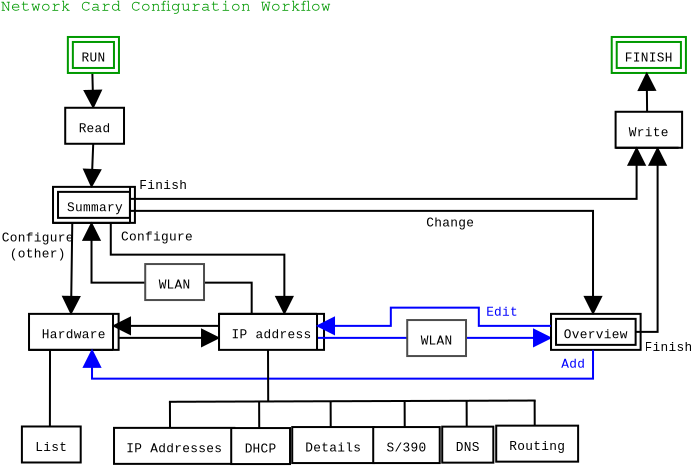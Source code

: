 <?xml version="1.0" encoding="UTF-8"?>
<dia:diagram xmlns:dia="http://www.lysator.liu.se/~alla/dia/">
  <dia:layer name="Empty" visible="true"/>
  <dia:layer name="Dialogs" visible="true">
    <dia:object type="ER - Entity" version="0" id="O0">
      <dia:attribute name="obj_pos">
        <dia:point val="2.95,9.7"/>
      </dia:attribute>
      <dia:attribute name="obj_bb">
        <dia:rectangle val="2.9,9.65;6.85,11.55"/>
      </dia:attribute>
      <dia:attribute name="elem_corner">
        <dia:point val="2.95,9.7"/>
      </dia:attribute>
      <dia:attribute name="elem_width">
        <dia:real val="3.85"/>
      </dia:attribute>
      <dia:attribute name="elem_height">
        <dia:real val="1.8"/>
      </dia:attribute>
      <dia:attribute name="border_width">
        <dia:real val="0.1"/>
      </dia:attribute>
      <dia:attribute name="border_color">
        <dia:color val="#000000"/>
      </dia:attribute>
      <dia:attribute name="inner_color">
        <dia:color val="#ffffff"/>
      </dia:attribute>
      <dia:attribute name="name">
        <dia:string>#Summary#</dia:string>
      </dia:attribute>
      <dia:attribute name="weak">
        <dia:boolean val="true"/>
      </dia:attribute>
      <dia:attribute name="font">
        <dia:font family="courier new" style="0" name="Courier"/>
      </dia:attribute>
      <dia:attribute name="font_height">
        <dia:real val="0.8"/>
      </dia:attribute>
    </dia:object>
    <dia:object type="Standard - Line" version="0" id="O1">
      <dia:attribute name="obj_pos">
        <dia:point val="5.95,17.25"/>
      </dia:attribute>
      <dia:attribute name="obj_bb">
        <dia:rectangle val="5.9,16.45;11.3,18.05"/>
      </dia:attribute>
      <dia:attribute name="conn_endpoints">
        <dia:point val="5.95,17.25"/>
        <dia:point val="11.25,17.25"/>
      </dia:attribute>
      <dia:attribute name="numcp">
        <dia:int val="1"/>
      </dia:attribute>
      <dia:attribute name="end_arrow">
        <dia:enum val="3"/>
      </dia:attribute>
      <dia:attribute name="end_arrow_length">
        <dia:real val="0.8"/>
      </dia:attribute>
      <dia:attribute name="end_arrow_width">
        <dia:real val="0.8"/>
      </dia:attribute>
      <dia:connections>
        <dia:connection handle="0" to="O27" connection="1"/>
        <dia:connection handle="1" to="O28" connection="1"/>
      </dia:connections>
    </dia:object>
    <dia:object type="ER - Entity" version="0" id="O2">
      <dia:attribute name="obj_pos">
        <dia:point val="1.75,16.05"/>
      </dia:attribute>
      <dia:attribute name="obj_bb">
        <dia:rectangle val="1.7,16;6,17.9"/>
      </dia:attribute>
      <dia:attribute name="elem_corner">
        <dia:point val="1.75,16.05"/>
      </dia:attribute>
      <dia:attribute name="elem_width">
        <dia:real val="4.2"/>
      </dia:attribute>
      <dia:attribute name="elem_height">
        <dia:real val="1.8"/>
      </dia:attribute>
      <dia:attribute name="border_width">
        <dia:real val="0.1"/>
      </dia:attribute>
      <dia:attribute name="border_color">
        <dia:color val="#000000"/>
      </dia:attribute>
      <dia:attribute name="inner_color">
        <dia:color val="#ffffff"/>
      </dia:attribute>
      <dia:attribute name="name">
        <dia:string>#Hardware#</dia:string>
      </dia:attribute>
      <dia:attribute name="weak">
        <dia:boolean val="false"/>
      </dia:attribute>
      <dia:attribute name="font">
        <dia:font family="courier new" style="0" name="Courier"/>
      </dia:attribute>
      <dia:attribute name="font_height">
        <dia:real val="0.8"/>
      </dia:attribute>
    </dia:object>
    <dia:object type="ER - Entity" version="0" id="O3">
      <dia:attribute name="obj_pos">
        <dia:point val="11.25,16.05"/>
      </dia:attribute>
      <dia:attribute name="obj_bb">
        <dia:rectangle val="11.2,16;16.2,17.9"/>
      </dia:attribute>
      <dia:attribute name="elem_corner">
        <dia:point val="11.25,16.05"/>
      </dia:attribute>
      <dia:attribute name="elem_width">
        <dia:real val="4.9"/>
      </dia:attribute>
      <dia:attribute name="elem_height">
        <dia:real val="1.8"/>
      </dia:attribute>
      <dia:attribute name="border_width">
        <dia:real val="0.1"/>
      </dia:attribute>
      <dia:attribute name="border_color">
        <dia:color val="#000000"/>
      </dia:attribute>
      <dia:attribute name="inner_color">
        <dia:color val="#ffffff"/>
      </dia:attribute>
      <dia:attribute name="name">
        <dia:string>#IP address#</dia:string>
      </dia:attribute>
      <dia:attribute name="weak">
        <dia:boolean val="false"/>
      </dia:attribute>
      <dia:attribute name="font">
        <dia:font family="courier new" style="0" name="Courier"/>
      </dia:attribute>
      <dia:attribute name="font_height">
        <dia:real val="0.8"/>
      </dia:attribute>
    </dia:object>
    <dia:object type="ER - Entity" version="0" id="O4">
      <dia:attribute name="obj_pos">
        <dia:point val="27.85,16.05"/>
      </dia:attribute>
      <dia:attribute name="obj_bb">
        <dia:rectangle val="27.8,16;32.1,17.9"/>
      </dia:attribute>
      <dia:attribute name="elem_corner">
        <dia:point val="27.85,16.05"/>
      </dia:attribute>
      <dia:attribute name="elem_width">
        <dia:real val="4.2"/>
      </dia:attribute>
      <dia:attribute name="elem_height">
        <dia:real val="1.8"/>
      </dia:attribute>
      <dia:attribute name="border_width">
        <dia:real val="0.1"/>
      </dia:attribute>
      <dia:attribute name="border_color">
        <dia:color val="#000000"/>
      </dia:attribute>
      <dia:attribute name="inner_color">
        <dia:color val="#ffffff"/>
      </dia:attribute>
      <dia:attribute name="name">
        <dia:string>#Overview#</dia:string>
      </dia:attribute>
      <dia:attribute name="weak">
        <dia:boolean val="true"/>
      </dia:attribute>
      <dia:attribute name="font">
        <dia:font family="courier new" style="0" name="Courier"/>
      </dia:attribute>
      <dia:attribute name="font_height">
        <dia:real val="0.8"/>
      </dia:attribute>
    </dia:object>
    <dia:object type="Standard - ZigZagLine" version="0" id="O5">
      <dia:attribute name="obj_pos">
        <dia:point val="6.8,10.9"/>
      </dia:attribute>
      <dia:attribute name="obj_bb">
        <dia:rectangle val="6.75,10.85;30.75,16.1"/>
      </dia:attribute>
      <dia:attribute name="orth_points">
        <dia:point val="6.8,10.9"/>
        <dia:point val="29.95,10.9"/>
        <dia:point val="29.95,16.05"/>
      </dia:attribute>
      <dia:attribute name="orth_orient">
        <dia:enum val="0"/>
        <dia:enum val="1"/>
      </dia:attribute>
      <dia:attribute name="end_arrow">
        <dia:enum val="3"/>
      </dia:attribute>
      <dia:attribute name="end_arrow_length">
        <dia:real val="0.8"/>
      </dia:attribute>
      <dia:attribute name="end_arrow_width">
        <dia:real val="0.8"/>
      </dia:attribute>
      <dia:connections>
        <dia:connection handle="0" to="O24" connection="1"/>
        <dia:connection handle="1" to="O4" connection="1"/>
      </dia:connections>
    </dia:object>
    <dia:object type="ER - Entity" version="0" id="O6">
      <dia:attribute name="obj_pos">
        <dia:point val="6,21.75"/>
      </dia:attribute>
      <dia:attribute name="obj_bb">
        <dia:rectangle val="5.95,21.7;11.65,23.6"/>
      </dia:attribute>
      <dia:attribute name="elem_corner">
        <dia:point val="6,21.75"/>
      </dia:attribute>
      <dia:attribute name="elem_width">
        <dia:real val="5.6"/>
      </dia:attribute>
      <dia:attribute name="elem_height">
        <dia:real val="1.8"/>
      </dia:attribute>
      <dia:attribute name="border_width">
        <dia:real val="0.1"/>
      </dia:attribute>
      <dia:attribute name="border_color">
        <dia:color val="#000000"/>
      </dia:attribute>
      <dia:attribute name="inner_color">
        <dia:color val="#ffffff"/>
      </dia:attribute>
      <dia:attribute name="name">
        <dia:string>#IP Addresses#</dia:string>
      </dia:attribute>
      <dia:attribute name="weak">
        <dia:boolean val="false"/>
      </dia:attribute>
      <dia:attribute name="font">
        <dia:font family="courier new" style="0" name="Courier"/>
      </dia:attribute>
      <dia:attribute name="font_height">
        <dia:real val="0.8"/>
      </dia:attribute>
    </dia:object>
    <dia:object type="Standard - Line" version="0" id="O7">
      <dia:attribute name="obj_pos">
        <dia:point val="2.8,17.85"/>
      </dia:attribute>
      <dia:attribute name="obj_bb">
        <dia:rectangle val="2.744,17.8;2.85,21.731"/>
      </dia:attribute>
      <dia:attribute name="conn_endpoints">
        <dia:point val="2.8,17.85"/>
        <dia:point val="2.794,21.681"/>
      </dia:attribute>
      <dia:attribute name="numcp">
        <dia:int val="1"/>
      </dia:attribute>
      <dia:connections>
        <dia:connection handle="0" to="O32" connection="0"/>
        <dia:connection handle="1" to="O19" connection="1"/>
      </dia:connections>
    </dia:object>
    <dia:object type="Standard - Text" version="0" id="O8">
      <dia:attribute name="obj_pos">
        <dia:point val="0.349,0.889"/>
      </dia:attribute>
      <dia:attribute name="obj_bb">
        <dia:rectangle val="0.349,0.189;16.099,1.489"/>
      </dia:attribute>
      <dia:attribute name="text">
        <dia:composite type="text">
          <dia:attribute name="string">
            <dia:string>#Network Card Configuration Workflow#</dia:string>
          </dia:attribute>
          <dia:attribute name="font">
            <dia:font family="nimbus mono l" style="0" name="Courier"/>
          </dia:attribute>
          <dia:attribute name="height">
            <dia:real val="1"/>
          </dia:attribute>
          <dia:attribute name="pos">
            <dia:point val="0.349,0.889"/>
          </dia:attribute>
          <dia:attribute name="color">
            <dia:color val="#009800"/>
          </dia:attribute>
          <dia:attribute name="alignment">
            <dia:enum val="0"/>
          </dia:attribute>
        </dia:composite>
      </dia:attribute>
    </dia:object>
    <dia:object type="Standard - Line" version="0" id="O9">
      <dia:attribute name="obj_pos">
        <dia:point val="3.913,11.5"/>
      </dia:attribute>
      <dia:attribute name="obj_bb">
        <dia:rectangle val="3.049,11.449;4.651,16.111"/>
      </dia:attribute>
      <dia:attribute name="conn_endpoints">
        <dia:point val="3.913,11.5"/>
        <dia:point val="3.85,16.05"/>
      </dia:attribute>
      <dia:attribute name="numcp">
        <dia:int val="1"/>
      </dia:attribute>
      <dia:attribute name="end_arrow">
        <dia:enum val="3"/>
      </dia:attribute>
      <dia:attribute name="end_arrow_length">
        <dia:real val="0.8"/>
      </dia:attribute>
      <dia:attribute name="end_arrow_width">
        <dia:real val="0.8"/>
      </dia:attribute>
      <dia:connections>
        <dia:connection handle="0" to="O26" connection="0"/>
        <dia:connection handle="1" to="O2" connection="1"/>
      </dia:connections>
    </dia:object>
    <dia:object type="Standard - Line" version="0" id="O10">
      <dia:attribute name="obj_pos">
        <dia:point val="4.917,4.005"/>
      </dia:attribute>
      <dia:attribute name="obj_bb">
        <dia:rectangle val="4.159,3.954;5.761,5.815"/>
      </dia:attribute>
      <dia:attribute name="conn_endpoints">
        <dia:point val="4.917,4.005"/>
        <dia:point val="4.96,5.745"/>
      </dia:attribute>
      <dia:attribute name="numcp">
        <dia:int val="1"/>
      </dia:attribute>
      <dia:attribute name="end_arrow">
        <dia:enum val="3"/>
      </dia:attribute>
      <dia:attribute name="end_arrow_length">
        <dia:real val="0.8"/>
      </dia:attribute>
      <dia:attribute name="end_arrow_width">
        <dia:real val="0.8"/>
      </dia:attribute>
      <dia:connections>
        <dia:connection handle="0" to="O12" connection="6"/>
        <dia:connection handle="1" to="O14" connection="1"/>
      </dia:connections>
    </dia:object>
    <dia:object type="Standard - ZigZagLine" version="0" id="O11">
      <dia:attribute name="obj_pos">
        <dia:point val="32.05,16.95"/>
      </dia:attribute>
      <dia:attribute name="obj_bb">
        <dia:rectangle val="32,7.695;33.979,17"/>
      </dia:attribute>
      <dia:attribute name="orth_points">
        <dia:point val="32.05,16.95"/>
        <dia:point val="33.179,16.95"/>
        <dia:point val="33.179,7.745"/>
      </dia:attribute>
      <dia:attribute name="orth_orient">
        <dia:enum val="0"/>
        <dia:enum val="1"/>
      </dia:attribute>
      <dia:attribute name="end_arrow">
        <dia:enum val="3"/>
      </dia:attribute>
      <dia:attribute name="end_arrow_length">
        <dia:real val="0.8"/>
      </dia:attribute>
      <dia:attribute name="end_arrow_width">
        <dia:real val="0.8"/>
      </dia:attribute>
      <dia:connections>
        <dia:connection handle="0" to="O4" connection="4"/>
        <dia:connection handle="1" to="O25" connection="0"/>
      </dia:connections>
    </dia:object>
    <dia:object type="ER - Entity" version="0" id="O12">
      <dia:attribute name="obj_pos">
        <dia:point val="3.692,2.205"/>
      </dia:attribute>
      <dia:attribute name="obj_bb">
        <dia:rectangle val="3.642,2.155;6.192,4.055"/>
      </dia:attribute>
      <dia:attribute name="elem_corner">
        <dia:point val="3.692,2.205"/>
      </dia:attribute>
      <dia:attribute name="elem_width">
        <dia:real val="2.45"/>
      </dia:attribute>
      <dia:attribute name="elem_height">
        <dia:real val="1.8"/>
      </dia:attribute>
      <dia:attribute name="border_width">
        <dia:real val="0.1"/>
      </dia:attribute>
      <dia:attribute name="border_color">
        <dia:color val="#009900"/>
      </dia:attribute>
      <dia:attribute name="inner_color">
        <dia:color val="#ffffff"/>
      </dia:attribute>
      <dia:attribute name="name">
        <dia:string>#RUN#</dia:string>
      </dia:attribute>
      <dia:attribute name="weak">
        <dia:boolean val="true"/>
      </dia:attribute>
      <dia:attribute name="font">
        <dia:font family="courier new" style="0" name="Courier"/>
      </dia:attribute>
      <dia:attribute name="font_height">
        <dia:real val="0.8"/>
      </dia:attribute>
    </dia:object>
    <dia:object type="ER - Entity" version="0" id="O13">
      <dia:attribute name="obj_pos">
        <dia:point val="30.885,2.205"/>
      </dia:attribute>
      <dia:attribute name="obj_bb">
        <dia:rectangle val="30.835,2.155;34.435,4.055"/>
      </dia:attribute>
      <dia:attribute name="elem_corner">
        <dia:point val="30.885,2.205"/>
      </dia:attribute>
      <dia:attribute name="elem_width">
        <dia:real val="3.5"/>
      </dia:attribute>
      <dia:attribute name="elem_height">
        <dia:real val="1.8"/>
      </dia:attribute>
      <dia:attribute name="border_width">
        <dia:real val="0.1"/>
      </dia:attribute>
      <dia:attribute name="border_color">
        <dia:color val="#009900"/>
      </dia:attribute>
      <dia:attribute name="inner_color">
        <dia:color val="#ffffff"/>
      </dia:attribute>
      <dia:attribute name="name">
        <dia:string>#FINISH#</dia:string>
      </dia:attribute>
      <dia:attribute name="weak">
        <dia:boolean val="true"/>
      </dia:attribute>
      <dia:attribute name="font">
        <dia:font family="courier new" style="0" name="Courier"/>
      </dia:attribute>
      <dia:attribute name="font_height">
        <dia:real val="0.8"/>
      </dia:attribute>
    </dia:object>
    <dia:object type="ER - Entity" version="0" id="O14">
      <dia:attribute name="obj_pos">
        <dia:point val="3.56,5.745"/>
      </dia:attribute>
      <dia:attribute name="obj_bb">
        <dia:rectangle val="3.51,5.695;6.41,7.595"/>
      </dia:attribute>
      <dia:attribute name="elem_corner">
        <dia:point val="3.56,5.745"/>
      </dia:attribute>
      <dia:attribute name="elem_width">
        <dia:real val="2.8"/>
      </dia:attribute>
      <dia:attribute name="elem_height">
        <dia:real val="1.8"/>
      </dia:attribute>
      <dia:attribute name="border_width">
        <dia:real val="0.1"/>
      </dia:attribute>
      <dia:attribute name="border_color">
        <dia:color val="#000000"/>
      </dia:attribute>
      <dia:attribute name="inner_color">
        <dia:color val="#ffffff"/>
      </dia:attribute>
      <dia:attribute name="name">
        <dia:string>#Read#</dia:string>
      </dia:attribute>
      <dia:attribute name="weak">
        <dia:boolean val="false"/>
      </dia:attribute>
      <dia:attribute name="font">
        <dia:font family="courier new" style="0" name="Courier"/>
      </dia:attribute>
      <dia:attribute name="font_height">
        <dia:real val="0.8"/>
      </dia:attribute>
    </dia:object>
    <dia:object type="Standard - Line" version="0" id="O15">
      <dia:attribute name="obj_pos">
        <dia:point val="4.96,7.545"/>
      </dia:attribute>
      <dia:attribute name="obj_bb">
        <dia:rectangle val="4.074,7.493;5.676,9.781"/>
      </dia:attribute>
      <dia:attribute name="conn_endpoints">
        <dia:point val="4.96,7.545"/>
        <dia:point val="4.875,9.7"/>
      </dia:attribute>
      <dia:attribute name="numcp">
        <dia:int val="1"/>
      </dia:attribute>
      <dia:attribute name="end_arrow">
        <dia:enum val="3"/>
      </dia:attribute>
      <dia:attribute name="end_arrow_length">
        <dia:real val="0.8"/>
      </dia:attribute>
      <dia:attribute name="end_arrow_width">
        <dia:real val="0.8"/>
      </dia:attribute>
      <dia:connections>
        <dia:connection handle="0" to="O14" connection="6"/>
        <dia:connection handle="1" to="O0" connection="1"/>
      </dia:connections>
    </dia:object>
    <dia:object type="ER - Entity" version="0" id="O16">
      <dia:attribute name="obj_pos">
        <dia:point val="31.079,5.945"/>
      </dia:attribute>
      <dia:attribute name="obj_bb">
        <dia:rectangle val="31.029,5.895;34.279,7.795"/>
      </dia:attribute>
      <dia:attribute name="elem_corner">
        <dia:point val="31.079,5.945"/>
      </dia:attribute>
      <dia:attribute name="elem_width">
        <dia:real val="3.15"/>
      </dia:attribute>
      <dia:attribute name="elem_height">
        <dia:real val="1.8"/>
      </dia:attribute>
      <dia:attribute name="border_width">
        <dia:real val="0.1"/>
      </dia:attribute>
      <dia:attribute name="border_color">
        <dia:color val="#000000"/>
      </dia:attribute>
      <dia:attribute name="inner_color">
        <dia:color val="#ffffff"/>
      </dia:attribute>
      <dia:attribute name="name">
        <dia:string>#Write#</dia:string>
      </dia:attribute>
      <dia:attribute name="weak">
        <dia:boolean val="false"/>
      </dia:attribute>
      <dia:attribute name="font">
        <dia:font family="courier new" style="0" name="Courier"/>
      </dia:attribute>
      <dia:attribute name="font_height">
        <dia:real val="0.8"/>
      </dia:attribute>
    </dia:object>
    <dia:object type="Standard - Line" version="0" id="O17">
      <dia:attribute name="obj_pos">
        <dia:point val="32.654,5.945"/>
      </dia:attribute>
      <dia:attribute name="obj_bb">
        <dia:rectangle val="31.835,3.947;33.436,5.995"/>
      </dia:attribute>
      <dia:attribute name="conn_endpoints">
        <dia:point val="32.654,5.945"/>
        <dia:point val="32.635,4.005"/>
      </dia:attribute>
      <dia:attribute name="numcp">
        <dia:int val="1"/>
      </dia:attribute>
      <dia:attribute name="end_arrow">
        <dia:enum val="3"/>
      </dia:attribute>
      <dia:attribute name="end_arrow_length">
        <dia:real val="0.8"/>
      </dia:attribute>
      <dia:attribute name="end_arrow_width">
        <dia:real val="0.8"/>
      </dia:attribute>
      <dia:connections>
        <dia:connection handle="0" to="O16" connection="1"/>
        <dia:connection handle="1" to="O13" connection="6"/>
      </dia:connections>
    </dia:object>
    <dia:object type="Standard - ZigZagLine" version="0" id="O18">
      <dia:attribute name="obj_pos">
        <dia:point val="6.8,10.3"/>
      </dia:attribute>
      <dia:attribute name="obj_bb">
        <dia:rectangle val="6.75,7.695;32.929,10.35"/>
      </dia:attribute>
      <dia:attribute name="orth_points">
        <dia:point val="6.8,10.3"/>
        <dia:point val="32.129,10.3"/>
        <dia:point val="32.129,7.745"/>
      </dia:attribute>
      <dia:attribute name="orth_orient">
        <dia:enum val="0"/>
        <dia:enum val="1"/>
      </dia:attribute>
      <dia:attribute name="end_arrow">
        <dia:enum val="3"/>
      </dia:attribute>
      <dia:attribute name="end_arrow_length">
        <dia:real val="0.8"/>
      </dia:attribute>
      <dia:attribute name="end_arrow_width">
        <dia:real val="0.8"/>
      </dia:attribute>
      <dia:connections>
        <dia:connection handle="0" to="O24" connection="0"/>
        <dia:connection handle="1" to="O25" connection="1"/>
      </dia:connections>
    </dia:object>
    <dia:object type="ER - Entity" version="0" id="O19">
      <dia:attribute name="obj_pos">
        <dia:point val="1.394,21.681"/>
      </dia:attribute>
      <dia:attribute name="obj_bb">
        <dia:rectangle val="1.344,21.631;4.244,23.531"/>
      </dia:attribute>
      <dia:attribute name="elem_corner">
        <dia:point val="1.394,21.681"/>
      </dia:attribute>
      <dia:attribute name="elem_width">
        <dia:real val="2.8"/>
      </dia:attribute>
      <dia:attribute name="elem_height">
        <dia:real val="1.8"/>
      </dia:attribute>
      <dia:attribute name="border_width">
        <dia:real val="0.1"/>
      </dia:attribute>
      <dia:attribute name="border_color">
        <dia:color val="#000000"/>
      </dia:attribute>
      <dia:attribute name="inner_color">
        <dia:color val="#ffffff"/>
      </dia:attribute>
      <dia:attribute name="name">
        <dia:string>#List#</dia:string>
      </dia:attribute>
      <dia:attribute name="weak">
        <dia:boolean val="false"/>
      </dia:attribute>
      <dia:attribute name="font">
        <dia:font family="courier new" style="0" name="Courier"/>
      </dia:attribute>
      <dia:attribute name="font_height">
        <dia:real val="0.8"/>
      </dia:attribute>
    </dia:object>
    <dia:object type="Standard - ZigZagLine" version="0" id="O20">
      <dia:attribute name="obj_pos">
        <dia:point val="5.838,11.5"/>
      </dia:attribute>
      <dia:attribute name="obj_bb">
        <dia:rectangle val="5.787,11.45;15.317,16.1"/>
      </dia:attribute>
      <dia:attribute name="orth_points">
        <dia:point val="5.838,11.5"/>
        <dia:point val="5.838,13.089"/>
        <dia:point val="14.517,13.089"/>
        <dia:point val="14.517,16.05"/>
      </dia:attribute>
      <dia:attribute name="orth_orient">
        <dia:enum val="1"/>
        <dia:enum val="0"/>
        <dia:enum val="1"/>
      </dia:attribute>
      <dia:attribute name="autorouting">
        <dia:boolean val="false"/>
      </dia:attribute>
      <dia:attribute name="end_arrow">
        <dia:enum val="3"/>
      </dia:attribute>
      <dia:attribute name="end_arrow_length">
        <dia:real val="0.8"/>
      </dia:attribute>
      <dia:attribute name="end_arrow_width">
        <dia:real val="0.8"/>
      </dia:attribute>
      <dia:connections>
        <dia:connection handle="0" to="O26" connection="2"/>
        <dia:connection handle="1" to="O29" connection="0"/>
      </dia:connections>
    </dia:object>
    <dia:object type="Standard - ZigZagLine" version="0" id="O21">
      <dia:attribute name="obj_pos">
        <dia:point val="12.883,16.05"/>
      </dia:attribute>
      <dia:attribute name="obj_bb">
        <dia:rectangle val="4.075,11.45;12.933,16.1"/>
      </dia:attribute>
      <dia:attribute name="orth_points">
        <dia:point val="12.883,16.05"/>
        <dia:point val="12.883,14.489"/>
        <dia:point val="4.875,14.489"/>
        <dia:point val="4.875,11.5"/>
      </dia:attribute>
      <dia:attribute name="orth_orient">
        <dia:enum val="1"/>
        <dia:enum val="0"/>
        <dia:enum val="1"/>
      </dia:attribute>
      <dia:attribute name="autorouting">
        <dia:boolean val="false"/>
      </dia:attribute>
      <dia:attribute name="end_arrow">
        <dia:enum val="3"/>
      </dia:attribute>
      <dia:attribute name="end_arrow_length">
        <dia:real val="0.8"/>
      </dia:attribute>
      <dia:attribute name="end_arrow_width">
        <dia:real val="0.8"/>
      </dia:attribute>
      <dia:connections>
        <dia:connection handle="0" to="O29" connection="1"/>
        <dia:connection handle="1" to="O26" connection="1"/>
      </dia:connections>
    </dia:object>
    <dia:object type="Standard - Line" version="0" id="O22">
      <dia:attribute name="obj_pos">
        <dia:point val="16.148,17.25"/>
      </dia:attribute>
      <dia:attribute name="obj_bb">
        <dia:rectangle val="16.098,16.45;27.9,18.05"/>
      </dia:attribute>
      <dia:attribute name="conn_endpoints">
        <dia:point val="16.148,17.25"/>
        <dia:point val="27.85,17.25"/>
      </dia:attribute>
      <dia:attribute name="numcp">
        <dia:int val="1"/>
      </dia:attribute>
      <dia:attribute name="line_color">
        <dia:color val="#0000ff"/>
      </dia:attribute>
      <dia:attribute name="end_arrow">
        <dia:enum val="3"/>
      </dia:attribute>
      <dia:attribute name="end_arrow_length">
        <dia:real val="0.8"/>
      </dia:attribute>
      <dia:attribute name="end_arrow_width">
        <dia:real val="0.8"/>
      </dia:attribute>
      <dia:connections>
        <dia:connection handle="0" to="O31" connection="1"/>
        <dia:connection handle="1" to="O30" connection="1"/>
      </dia:connections>
    </dia:object>
    <dia:object type="Standard - Line" version="0" id="O23">
      <dia:attribute name="obj_pos">
        <dia:point val="11.25,16.65"/>
      </dia:attribute>
      <dia:attribute name="obj_bb">
        <dia:rectangle val="5.9,15.85;11.3,17.45"/>
      </dia:attribute>
      <dia:attribute name="conn_endpoints">
        <dia:point val="11.25,16.65"/>
        <dia:point val="5.95,16.65"/>
      </dia:attribute>
      <dia:attribute name="numcp">
        <dia:int val="1"/>
      </dia:attribute>
      <dia:attribute name="end_arrow">
        <dia:enum val="3"/>
      </dia:attribute>
      <dia:attribute name="end_arrow_length">
        <dia:real val="0.8"/>
      </dia:attribute>
      <dia:attribute name="end_arrow_width">
        <dia:real val="0.8"/>
      </dia:attribute>
      <dia:connections>
        <dia:connection handle="0" to="O28" connection="0"/>
        <dia:connection handle="1" to="O27" connection="0"/>
      </dia:connections>
    </dia:object>
    <dia:object type="Standard - Line" version="0" id="O24">
      <dia:attribute name="obj_pos">
        <dia:point val="6.8,9.7"/>
      </dia:attribute>
      <dia:attribute name="obj_bb">
        <dia:rectangle val="6.75,9.65;6.85,11.55"/>
      </dia:attribute>
      <dia:attribute name="conn_endpoints">
        <dia:point val="6.8,9.7"/>
        <dia:point val="6.8,11.5"/>
      </dia:attribute>
      <dia:attribute name="numcp">
        <dia:int val="2"/>
      </dia:attribute>
      <dia:connections>
        <dia:connection handle="0" to="O0" connection="2"/>
        <dia:connection handle="1" to="O0" connection="7"/>
      </dia:connections>
    </dia:object>
    <dia:object type="Standard - Line" version="0" id="O25">
      <dia:attribute name="obj_pos">
        <dia:point val="34.229,7.745"/>
      </dia:attribute>
      <dia:attribute name="obj_bb">
        <dia:rectangle val="31.029,7.695;34.279,7.795"/>
      </dia:attribute>
      <dia:attribute name="conn_endpoints">
        <dia:point val="34.229,7.745"/>
        <dia:point val="31.079,7.745"/>
      </dia:attribute>
      <dia:attribute name="numcp">
        <dia:int val="2"/>
      </dia:attribute>
      <dia:connections>
        <dia:connection handle="0" to="O16" connection="7"/>
        <dia:connection handle="1" to="O16" connection="5"/>
      </dia:connections>
    </dia:object>
    <dia:object type="Standard - Line" version="0" id="O26">
      <dia:attribute name="obj_pos">
        <dia:point val="2.95,11.5"/>
      </dia:attribute>
      <dia:attribute name="obj_bb">
        <dia:rectangle val="2.9,11.45;6.85,11.55"/>
      </dia:attribute>
      <dia:attribute name="conn_endpoints">
        <dia:point val="2.95,11.5"/>
        <dia:point val="6.8,11.5"/>
      </dia:attribute>
      <dia:attribute name="numcp">
        <dia:int val="3"/>
      </dia:attribute>
      <dia:connections>
        <dia:connection handle="0" to="O0" connection="5"/>
        <dia:connection handle="1" to="O0" connection="7"/>
      </dia:connections>
    </dia:object>
    <dia:object type="Standard - Line" version="0" id="O27">
      <dia:attribute name="obj_pos">
        <dia:point val="5.95,16.05"/>
      </dia:attribute>
      <dia:attribute name="obj_bb">
        <dia:rectangle val="5.9,16;6,17.9"/>
      </dia:attribute>
      <dia:attribute name="conn_endpoints">
        <dia:point val="5.95,16.05"/>
        <dia:point val="5.95,17.85"/>
      </dia:attribute>
      <dia:attribute name="numcp">
        <dia:int val="2"/>
      </dia:attribute>
      <dia:connections>
        <dia:connection handle="0" to="O2" connection="2"/>
        <dia:connection handle="1" to="O2" connection="7"/>
      </dia:connections>
    </dia:object>
    <dia:object type="Standard - Line" version="0" id="O28">
      <dia:attribute name="obj_pos">
        <dia:point val="11.25,16.05"/>
      </dia:attribute>
      <dia:attribute name="obj_bb">
        <dia:rectangle val="11.2,16;11.3,17.9"/>
      </dia:attribute>
      <dia:attribute name="conn_endpoints">
        <dia:point val="11.25,16.05"/>
        <dia:point val="11.25,17.85"/>
      </dia:attribute>
      <dia:attribute name="numcp">
        <dia:int val="2"/>
      </dia:attribute>
      <dia:connections>
        <dia:connection handle="0" to="O3" connection="0"/>
        <dia:connection handle="1" to="O3" connection="5"/>
      </dia:connections>
    </dia:object>
    <dia:object type="Standard - Line" version="0" id="O29">
      <dia:attribute name="obj_pos">
        <dia:point val="16.15,16.05"/>
      </dia:attribute>
      <dia:attribute name="obj_bb">
        <dia:rectangle val="11.2,16;16.2,16.1"/>
      </dia:attribute>
      <dia:attribute name="conn_endpoints">
        <dia:point val="16.15,16.05"/>
        <dia:point val="11.25,16.05"/>
      </dia:attribute>
      <dia:attribute name="numcp">
        <dia:int val="2"/>
      </dia:attribute>
      <dia:connections>
        <dia:connection handle="0" to="O3" connection="2"/>
        <dia:connection handle="1" to="O3" connection="0"/>
      </dia:connections>
    </dia:object>
    <dia:object type="Standard - Line" version="0" id="O30">
      <dia:attribute name="obj_pos">
        <dia:point val="27.85,16.05"/>
      </dia:attribute>
      <dia:attribute name="obj_bb">
        <dia:rectangle val="27.8,16;27.9,17.9"/>
      </dia:attribute>
      <dia:attribute name="conn_endpoints">
        <dia:point val="27.85,16.05"/>
        <dia:point val="27.85,17.85"/>
      </dia:attribute>
      <dia:attribute name="numcp">
        <dia:int val="2"/>
      </dia:attribute>
      <dia:connections>
        <dia:connection handle="0" to="O4" connection="0"/>
        <dia:connection handle="1" to="O4" connection="5"/>
      </dia:connections>
    </dia:object>
    <dia:object type="Standard - Line" version="0" id="O31">
      <dia:attribute name="obj_pos">
        <dia:point val="16.15,16.05"/>
      </dia:attribute>
      <dia:attribute name="obj_bb">
        <dia:rectangle val="16.1,16;16.2,17.9"/>
      </dia:attribute>
      <dia:attribute name="conn_endpoints">
        <dia:point val="16.15,16.05"/>
        <dia:point val="16.15,17.85"/>
      </dia:attribute>
      <dia:attribute name="numcp">
        <dia:int val="2"/>
      </dia:attribute>
      <dia:connections>
        <dia:connection handle="0" to="O3" connection="2"/>
        <dia:connection handle="1" to="O3" connection="7"/>
      </dia:connections>
    </dia:object>
    <dia:object type="Standard - Line" version="0" id="O32">
      <dia:attribute name="obj_pos">
        <dia:point val="1.75,17.85"/>
      </dia:attribute>
      <dia:attribute name="obj_bb">
        <dia:rectangle val="1.7,17.8;6,17.9"/>
      </dia:attribute>
      <dia:attribute name="conn_endpoints">
        <dia:point val="1.75,17.85"/>
        <dia:point val="5.95,17.85"/>
      </dia:attribute>
      <dia:attribute name="numcp">
        <dia:int val="3"/>
      </dia:attribute>
      <dia:connections>
        <dia:connection handle="0" to="O2" connection="5"/>
        <dia:connection handle="1" to="O2" connection="7"/>
      </dia:connections>
    </dia:object>
    <dia:object type="Standard - ZigZagLine" version="0" id="O33">
      <dia:attribute name="obj_pos">
        <dia:point val="29.95,17.85"/>
      </dia:attribute>
      <dia:attribute name="obj_bb">
        <dia:rectangle val="4.1,17.8;30,19.339"/>
      </dia:attribute>
      <dia:attribute name="orth_points">
        <dia:point val="29.95,17.85"/>
        <dia:point val="29.95,19.289"/>
        <dia:point val="4.9,19.289"/>
        <dia:point val="4.9,17.85"/>
      </dia:attribute>
      <dia:attribute name="orth_orient">
        <dia:enum val="1"/>
        <dia:enum val="0"/>
        <dia:enum val="1"/>
      </dia:attribute>
      <dia:attribute name="autorouting">
        <dia:boolean val="false"/>
      </dia:attribute>
      <dia:attribute name="line_color">
        <dia:color val="#0000ff"/>
      </dia:attribute>
      <dia:attribute name="end_arrow">
        <dia:enum val="3"/>
      </dia:attribute>
      <dia:attribute name="end_arrow_length">
        <dia:real val="0.8"/>
      </dia:attribute>
      <dia:attribute name="end_arrow_width">
        <dia:real val="0.8"/>
      </dia:attribute>
      <dia:connections>
        <dia:connection handle="0" to="O4" connection="6"/>
        <dia:connection handle="1" to="O32" connection="2"/>
      </dia:connections>
    </dia:object>
    <dia:object type="ER - Entity" version="0" id="O34">
      <dia:attribute name="obj_pos">
        <dia:point val="11.86,21.759"/>
      </dia:attribute>
      <dia:attribute name="obj_bb">
        <dia:rectangle val="11.81,21.709;14.71,23.609"/>
      </dia:attribute>
      <dia:attribute name="elem_corner">
        <dia:point val="11.86,21.759"/>
      </dia:attribute>
      <dia:attribute name="elem_width">
        <dia:real val="2.8"/>
      </dia:attribute>
      <dia:attribute name="elem_height">
        <dia:real val="1.8"/>
      </dia:attribute>
      <dia:attribute name="border_width">
        <dia:real val="0.1"/>
      </dia:attribute>
      <dia:attribute name="border_color">
        <dia:color val="#000000"/>
      </dia:attribute>
      <dia:attribute name="inner_color">
        <dia:color val="#ffffff"/>
      </dia:attribute>
      <dia:attribute name="name">
        <dia:string>#DHCP#</dia:string>
      </dia:attribute>
      <dia:attribute name="weak">
        <dia:boolean val="false"/>
      </dia:attribute>
      <dia:attribute name="font">
        <dia:font family="courier new" style="0" name="Courier"/>
      </dia:attribute>
      <dia:attribute name="font_height">
        <dia:real val="0.8"/>
      </dia:attribute>
    </dia:object>
    <dia:object type="ER - Entity" version="0" id="O35">
      <dia:attribute name="obj_pos">
        <dia:point val="14.91,21.709"/>
      </dia:attribute>
      <dia:attribute name="obj_bb">
        <dia:rectangle val="14.86,21.659;18.81,23.559"/>
      </dia:attribute>
      <dia:attribute name="elem_corner">
        <dia:point val="14.91,21.709"/>
      </dia:attribute>
      <dia:attribute name="elem_width">
        <dia:real val="3.85"/>
      </dia:attribute>
      <dia:attribute name="elem_height">
        <dia:real val="1.8"/>
      </dia:attribute>
      <dia:attribute name="border_width">
        <dia:real val="0.1"/>
      </dia:attribute>
      <dia:attribute name="border_color">
        <dia:color val="#000000"/>
      </dia:attribute>
      <dia:attribute name="inner_color">
        <dia:color val="#ffffff"/>
      </dia:attribute>
      <dia:attribute name="name">
        <dia:string>#Details#</dia:string>
      </dia:attribute>
      <dia:attribute name="weak">
        <dia:boolean val="false"/>
      </dia:attribute>
      <dia:attribute name="font">
        <dia:font family="courier new" style="0" name="Courier"/>
      </dia:attribute>
      <dia:attribute name="font_height">
        <dia:real val="0.8"/>
      </dia:attribute>
    </dia:object>
    <dia:object type="ER - Entity" version="0" id="O36">
      <dia:attribute name="obj_pos">
        <dia:point val="20.66,16.359"/>
      </dia:attribute>
      <dia:attribute name="obj_bb">
        <dia:rectangle val="20.61,16.309;23.51,18.209"/>
      </dia:attribute>
      <dia:attribute name="elem_corner">
        <dia:point val="20.66,16.359"/>
      </dia:attribute>
      <dia:attribute name="elem_width">
        <dia:real val="2.8"/>
      </dia:attribute>
      <dia:attribute name="elem_height">
        <dia:real val="1.8"/>
      </dia:attribute>
      <dia:attribute name="border_width">
        <dia:real val="0.1"/>
      </dia:attribute>
      <dia:attribute name="border_color">
        <dia:color val="#4d4d4d"/>
      </dia:attribute>
      <dia:attribute name="inner_color">
        <dia:color val="#ffffff"/>
      </dia:attribute>
      <dia:attribute name="name">
        <dia:string>#WLAN#</dia:string>
      </dia:attribute>
      <dia:attribute name="weak">
        <dia:boolean val="false"/>
      </dia:attribute>
      <dia:attribute name="font">
        <dia:font family="courier new" style="0" name="Courier"/>
      </dia:attribute>
      <dia:attribute name="font_height">
        <dia:real val="0.8"/>
      </dia:attribute>
    </dia:object>
    <dia:object type="ER - Entity" version="0" id="O37">
      <dia:attribute name="obj_pos">
        <dia:point val="7.56,13.559"/>
      </dia:attribute>
      <dia:attribute name="obj_bb">
        <dia:rectangle val="7.51,13.509;10.41,15.409"/>
      </dia:attribute>
      <dia:attribute name="elem_corner">
        <dia:point val="7.56,13.559"/>
      </dia:attribute>
      <dia:attribute name="elem_width">
        <dia:real val="2.8"/>
      </dia:attribute>
      <dia:attribute name="elem_height">
        <dia:real val="1.8"/>
      </dia:attribute>
      <dia:attribute name="border_width">
        <dia:real val="0.1"/>
      </dia:attribute>
      <dia:attribute name="border_color">
        <dia:color val="#4d4d4d"/>
      </dia:attribute>
      <dia:attribute name="inner_color">
        <dia:color val="#ffffff"/>
      </dia:attribute>
      <dia:attribute name="name">
        <dia:string>#WLAN#</dia:string>
      </dia:attribute>
      <dia:attribute name="weak">
        <dia:boolean val="false"/>
      </dia:attribute>
      <dia:attribute name="font">
        <dia:font family="courier new" style="0" name="Courier"/>
      </dia:attribute>
      <dia:attribute name="font_height">
        <dia:real val="0.8"/>
      </dia:attribute>
    </dia:object>
    <dia:object type="Standard - ZigZagLine" version="0" id="O38">
      <dia:attribute name="obj_pos">
        <dia:point val="27.85,16.65"/>
      </dia:attribute>
      <dia:attribute name="obj_bb">
        <dia:rectangle val="16.1,15.689;27.9,17.45"/>
      </dia:attribute>
      <dia:attribute name="orth_points">
        <dia:point val="27.85,16.65"/>
        <dia:point val="24.24,16.65"/>
        <dia:point val="24.24,15.739"/>
        <dia:point val="19.84,15.739"/>
        <dia:point val="19.84,16.65"/>
        <dia:point val="16.15,16.65"/>
      </dia:attribute>
      <dia:attribute name="orth_orient">
        <dia:enum val="0"/>
        <dia:enum val="1"/>
        <dia:enum val="0"/>
        <dia:enum val="1"/>
        <dia:enum val="0"/>
      </dia:attribute>
      <dia:attribute name="autorouting">
        <dia:boolean val="false"/>
      </dia:attribute>
      <dia:attribute name="line_color">
        <dia:color val="#0000ff"/>
      </dia:attribute>
      <dia:attribute name="end_arrow">
        <dia:enum val="3"/>
      </dia:attribute>
      <dia:attribute name="end_arrow_length">
        <dia:real val="0.8"/>
      </dia:attribute>
      <dia:attribute name="end_arrow_width">
        <dia:real val="0.8"/>
      </dia:attribute>
      <dia:connections>
        <dia:connection handle="0" to="O30" connection="0"/>
        <dia:connection handle="1" to="O31" connection="0"/>
      </dia:connections>
    </dia:object>
    <dia:object type="ER - Entity" version="0" id="O39">
      <dia:attribute name="obj_pos">
        <dia:point val="18.96,21.709"/>
      </dia:attribute>
      <dia:attribute name="obj_bb">
        <dia:rectangle val="18.91,21.659;22.16,23.559"/>
      </dia:attribute>
      <dia:attribute name="elem_corner">
        <dia:point val="18.96,21.709"/>
      </dia:attribute>
      <dia:attribute name="elem_width">
        <dia:real val="3.15"/>
      </dia:attribute>
      <dia:attribute name="elem_height">
        <dia:real val="1.8"/>
      </dia:attribute>
      <dia:attribute name="border_width">
        <dia:real val="0.1"/>
      </dia:attribute>
      <dia:attribute name="border_color">
        <dia:color val="#000000"/>
      </dia:attribute>
      <dia:attribute name="inner_color">
        <dia:color val="#ffffff"/>
      </dia:attribute>
      <dia:attribute name="name">
        <dia:string>#S/390#</dia:string>
      </dia:attribute>
      <dia:attribute name="weak">
        <dia:boolean val="false"/>
      </dia:attribute>
      <dia:attribute name="font">
        <dia:font family="courier new" style="0" name="Courier"/>
      </dia:attribute>
      <dia:attribute name="font_height">
        <dia:real val="0.8"/>
      </dia:attribute>
    </dia:object>
    <dia:object type="Network - Bus" version="0" id="O40">
      <dia:attribute name="obj_pos">
        <dia:point val="10.84,20.439"/>
      </dia:attribute>
      <dia:attribute name="obj_bb">
        <dia:rectangle val="8.746,17.85;27.081,21.759"/>
      </dia:attribute>
      <dia:attribute name="conn_endpoints">
        <dia:point val="10.84,20.439"/>
        <dia:point val="25.44,20.389"/>
      </dia:attribute>
      <dia:attribute name="bus_handles">
        <dia:point val="13.26,21.759"/>
        <dia:point val="16.835,21.709"/>
        <dia:point val="13.7,17.85"/>
        <dia:point val="20.535,21.709"/>
        <dia:point val="27.035,21.639"/>
        <dia:point val="8.8,21.75"/>
        <dia:point val="23.635,21.689"/>
      </dia:attribute>
      <dia:connections>
        <dia:connection handle="2" to="O34" connection="1"/>
        <dia:connection handle="3" to="O35" connection="1"/>
        <dia:connection handle="4" to="O3" connection="6"/>
        <dia:connection handle="5" to="O39" connection="1"/>
        <dia:connection handle="6" to="O42" connection="1"/>
        <dia:connection handle="7" to="O6" connection="1"/>
        <dia:connection handle="8" to="O41" connection="1"/>
      </dia:connections>
    </dia:object>
    <dia:object type="ER - Entity" version="0" id="O41">
      <dia:attribute name="obj_pos">
        <dia:point val="22.41,21.689"/>
      </dia:attribute>
      <dia:attribute name="obj_bb">
        <dia:rectangle val="22.36,21.639;24.91,23.539"/>
      </dia:attribute>
      <dia:attribute name="elem_corner">
        <dia:point val="22.41,21.689"/>
      </dia:attribute>
      <dia:attribute name="elem_width">
        <dia:real val="2.45"/>
      </dia:attribute>
      <dia:attribute name="elem_height">
        <dia:real val="1.8"/>
      </dia:attribute>
      <dia:attribute name="border_width">
        <dia:real val="0.1"/>
      </dia:attribute>
      <dia:attribute name="border_color">
        <dia:color val="#000000"/>
      </dia:attribute>
      <dia:attribute name="inner_color">
        <dia:color val="#ffffff"/>
      </dia:attribute>
      <dia:attribute name="name">
        <dia:string>#DNS#</dia:string>
      </dia:attribute>
      <dia:attribute name="weak">
        <dia:boolean val="false"/>
      </dia:attribute>
      <dia:attribute name="font">
        <dia:font family="courier new" style="0" name="Courier"/>
      </dia:attribute>
      <dia:attribute name="font_height">
        <dia:real val="0.8"/>
      </dia:attribute>
    </dia:object>
    <dia:object type="ER - Entity" version="0" id="O42">
      <dia:attribute name="obj_pos">
        <dia:point val="25.11,21.639"/>
      </dia:attribute>
      <dia:attribute name="obj_bb">
        <dia:rectangle val="25.06,21.589;29.01,23.489"/>
      </dia:attribute>
      <dia:attribute name="elem_corner">
        <dia:point val="25.11,21.639"/>
      </dia:attribute>
      <dia:attribute name="elem_width">
        <dia:real val="3.85"/>
      </dia:attribute>
      <dia:attribute name="elem_height">
        <dia:real val="1.8"/>
      </dia:attribute>
      <dia:attribute name="border_width">
        <dia:real val="0.1"/>
      </dia:attribute>
      <dia:attribute name="border_color">
        <dia:color val="#000000"/>
      </dia:attribute>
      <dia:attribute name="inner_color">
        <dia:color val="#ffffff"/>
      </dia:attribute>
      <dia:attribute name="name">
        <dia:string>#Routing#</dia:string>
      </dia:attribute>
      <dia:attribute name="weak">
        <dia:boolean val="false"/>
      </dia:attribute>
      <dia:attribute name="font">
        <dia:font family="courier new" style="0" name="Courier"/>
      </dia:attribute>
      <dia:attribute name="font_height">
        <dia:real val="0.8"/>
      </dia:attribute>
    </dia:object>
  </dia:layer>
  <dia:layer name="One card" visible="false">
    <dia:object type="Standard - Text" version="0" id="O43">
      <dia:attribute name="obj_pos">
        <dia:point val="7.083,6.029"/>
      </dia:attribute>
      <dia:attribute name="obj_bb">
        <dia:rectangle val="7.083,5.479;17.583,6.529"/>
      </dia:attribute>
      <dia:attribute name="text">
        <dia:composite type="text">
          <dia:attribute name="string">
            <dia:string>#Only one network card detected#</dia:string>
          </dia:attribute>
          <dia:attribute name="font">
            <dia:font family="courier new" style="0" name="Courier"/>
          </dia:attribute>
          <dia:attribute name="height">
            <dia:real val="0.8"/>
          </dia:attribute>
          <dia:attribute name="pos">
            <dia:point val="7.083,6.029"/>
          </dia:attribute>
          <dia:attribute name="color">
            <dia:color val="#ff0000"/>
          </dia:attribute>
          <dia:attribute name="alignment">
            <dia:enum val="0"/>
          </dia:attribute>
        </dia:composite>
      </dia:attribute>
    </dia:object>
    <dia:object type="Standard - ZigZagLine" version="0" id="O44">
      <dia:attribute name="obj_pos">
        <dia:point val="6.35,6.604"/>
      </dia:attribute>
      <dia:attribute name="obj_bb">
        <dia:rectangle val="6.3,6.554;14.49,16.059"/>
      </dia:attribute>
      <dia:attribute name="orth_points">
        <dia:point val="6.35,6.604"/>
        <dia:point val="13.69,6.604"/>
        <dia:point val="13.69,16.009"/>
      </dia:attribute>
      <dia:attribute name="orth_orient">
        <dia:enum val="0"/>
        <dia:enum val="1"/>
      </dia:attribute>
      <dia:attribute name="autorouting">
        <dia:boolean val="false"/>
      </dia:attribute>
      <dia:attribute name="line_color">
        <dia:color val="#ff0000"/>
      </dia:attribute>
      <dia:attribute name="line_style">
        <dia:enum val="4"/>
      </dia:attribute>
      <dia:attribute name="end_arrow">
        <dia:enum val="3"/>
      </dia:attribute>
      <dia:attribute name="end_arrow_length">
        <dia:real val="0.8"/>
      </dia:attribute>
      <dia:attribute name="end_arrow_width">
        <dia:real val="0.8"/>
      </dia:attribute>
    </dia:object>
  </dia:layer>
  <dia:layer name="Buttons" visible="true">
    <dia:object type="Standard - Text" version="0" id="O45">
      <dia:attribute name="obj_pos">
        <dia:point val="25.405,16.14"/>
      </dia:attribute>
      <dia:attribute name="obj_bb">
        <dia:rectangle val="24.705,15.59;26.105,16.64"/>
      </dia:attribute>
      <dia:attribute name="text">
        <dia:composite type="text">
          <dia:attribute name="string">
            <dia:string>#Edit#</dia:string>
          </dia:attribute>
          <dia:attribute name="font">
            <dia:font family="courier new" style="0" name="Courier"/>
          </dia:attribute>
          <dia:attribute name="height">
            <dia:real val="0.8"/>
          </dia:attribute>
          <dia:attribute name="pos">
            <dia:point val="25.405,16.14"/>
          </dia:attribute>
          <dia:attribute name="color">
            <dia:color val="#0000ff"/>
          </dia:attribute>
          <dia:attribute name="alignment">
            <dia:enum val="1"/>
          </dia:attribute>
        </dia:composite>
      </dia:attribute>
    </dia:object>
    <dia:object type="Standard - Text" version="0" id="O46">
      <dia:attribute name="obj_pos">
        <dia:point val="28.955,18.74"/>
      </dia:attribute>
      <dia:attribute name="obj_bb">
        <dia:rectangle val="28.43,18.19;29.48,19.24"/>
      </dia:attribute>
      <dia:attribute name="text">
        <dia:composite type="text">
          <dia:attribute name="string">
            <dia:string>#Add#</dia:string>
          </dia:attribute>
          <dia:attribute name="font">
            <dia:font family="courier new" style="0" name="Courier"/>
          </dia:attribute>
          <dia:attribute name="height">
            <dia:real val="0.8"/>
          </dia:attribute>
          <dia:attribute name="pos">
            <dia:point val="28.955,18.74"/>
          </dia:attribute>
          <dia:attribute name="color">
            <dia:color val="#0000ff"/>
          </dia:attribute>
          <dia:attribute name="alignment">
            <dia:enum val="1"/>
          </dia:attribute>
        </dia:composite>
      </dia:attribute>
    </dia:object>
    <dia:object type="Standard - Text" version="0" id="O47">
      <dia:attribute name="obj_pos">
        <dia:point val="0.39,12.429"/>
      </dia:attribute>
      <dia:attribute name="obj_bb">
        <dia:rectangle val="0.39,11.859;3.56,13.769"/>
      </dia:attribute>
      <dia:attribute name="text">
        <dia:composite type="text">
          <dia:attribute name="string">
            <dia:string>#Configure
 (other)#</dia:string>
          </dia:attribute>
          <dia:attribute name="font">
            <dia:font family="courier new" style="0" name="Courier"/>
          </dia:attribute>
          <dia:attribute name="height">
            <dia:real val="0.8"/>
          </dia:attribute>
          <dia:attribute name="pos">
            <dia:point val="0.39,12.429"/>
          </dia:attribute>
          <dia:attribute name="color">
            <dia:color val="#000000"/>
          </dia:attribute>
          <dia:attribute name="alignment">
            <dia:enum val="0"/>
          </dia:attribute>
        </dia:composite>
      </dia:attribute>
    </dia:object>
    <dia:object type="Standard - Text" version="0" id="O48">
      <dia:attribute name="obj_pos">
        <dia:point val="21.613,11.679"/>
      </dia:attribute>
      <dia:attribute name="obj_bb">
        <dia:rectangle val="21.613,11.129;23.713,12.179"/>
      </dia:attribute>
      <dia:attribute name="text">
        <dia:composite type="text">
          <dia:attribute name="string">
            <dia:string>#Change#</dia:string>
          </dia:attribute>
          <dia:attribute name="font">
            <dia:font family="courier new" style="0" name="Courier"/>
          </dia:attribute>
          <dia:attribute name="height">
            <dia:real val="0.8"/>
          </dia:attribute>
          <dia:attribute name="pos">
            <dia:point val="21.613,11.679"/>
          </dia:attribute>
          <dia:attribute name="color">
            <dia:color val="#000000"/>
          </dia:attribute>
          <dia:attribute name="alignment">
            <dia:enum val="0"/>
          </dia:attribute>
        </dia:composite>
      </dia:attribute>
    </dia:object>
    <dia:object type="Standard - Text" version="0" id="O49">
      <dia:attribute name="obj_pos">
        <dia:point val="7.256,9.812"/>
      </dia:attribute>
      <dia:attribute name="obj_bb">
        <dia:rectangle val="7.256,9.262;9.356,10.312"/>
      </dia:attribute>
      <dia:attribute name="text">
        <dia:composite type="text">
          <dia:attribute name="string">
            <dia:string>#Finish#</dia:string>
          </dia:attribute>
          <dia:attribute name="font">
            <dia:font family="courier new" style="0" name="Courier"/>
          </dia:attribute>
          <dia:attribute name="height">
            <dia:real val="0.8"/>
          </dia:attribute>
          <dia:attribute name="pos">
            <dia:point val="7.256,9.812"/>
          </dia:attribute>
          <dia:attribute name="color">
            <dia:color val="#000000"/>
          </dia:attribute>
          <dia:attribute name="alignment">
            <dia:enum val="0"/>
          </dia:attribute>
        </dia:composite>
      </dia:attribute>
    </dia:object>
    <dia:object type="Standard - Text" version="0" id="O50">
      <dia:attribute name="obj_pos">
        <dia:point val="32.525,17.912"/>
      </dia:attribute>
      <dia:attribute name="obj_bb">
        <dia:rectangle val="32.525,17.342;34.645,18.452"/>
      </dia:attribute>
      <dia:attribute name="text">
        <dia:composite type="text">
          <dia:attribute name="string">
            <dia:string>#Finish#</dia:string>
          </dia:attribute>
          <dia:attribute name="font">
            <dia:font family="courier new" style="0" name="Courier"/>
          </dia:attribute>
          <dia:attribute name="height">
            <dia:real val="0.8"/>
          </dia:attribute>
          <dia:attribute name="pos">
            <dia:point val="32.525,17.912"/>
          </dia:attribute>
          <dia:attribute name="color">
            <dia:color val="#000000"/>
          </dia:attribute>
          <dia:attribute name="alignment">
            <dia:enum val="0"/>
          </dia:attribute>
        </dia:composite>
      </dia:attribute>
    </dia:object>
    <dia:object type="Standard - Text" version="0" id="O51">
      <dia:attribute name="obj_pos">
        <dia:point val="6.344,12.382"/>
      </dia:attribute>
      <dia:attribute name="obj_bb">
        <dia:rectangle val="6.344,11.832;9.494,12.882"/>
      </dia:attribute>
      <dia:attribute name="text">
        <dia:composite type="text">
          <dia:attribute name="string">
            <dia:string>#Configure#</dia:string>
          </dia:attribute>
          <dia:attribute name="font">
            <dia:font family="courier new" style="0" name="Courier"/>
          </dia:attribute>
          <dia:attribute name="height">
            <dia:real val="0.8"/>
          </dia:attribute>
          <dia:attribute name="pos">
            <dia:point val="6.344,12.382"/>
          </dia:attribute>
          <dia:attribute name="color">
            <dia:color val="#000000"/>
          </dia:attribute>
          <dia:attribute name="alignment">
            <dia:enum val="0"/>
          </dia:attribute>
        </dia:composite>
      </dia:attribute>
    </dia:object>
  </dia:layer>
</dia:diagram>
